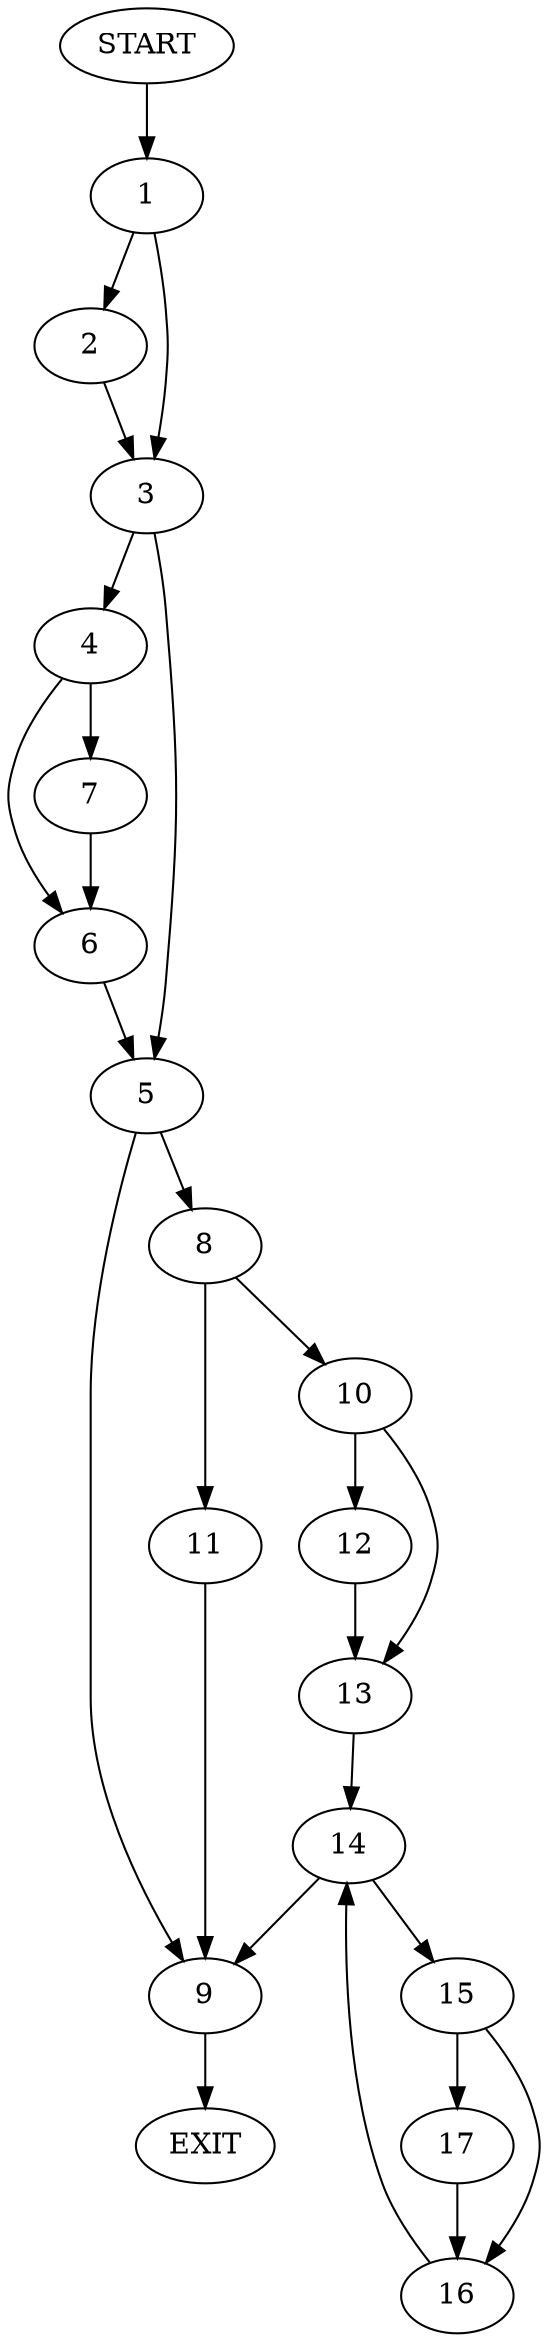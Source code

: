 digraph {
0 [label="START"]
18 [label="EXIT"]
0 -> 1
1 -> 2
1 -> 3
3 -> 4
3 -> 5
2 -> 3
4 -> 6
4 -> 7
5 -> 8
5 -> 9
7 -> 6
6 -> 5
8 -> 10
8 -> 11
9 -> 18
10 -> 12
10 -> 13
11 -> 9
13 -> 14
12 -> 13
14 -> 9
14 -> 15
15 -> 16
15 -> 17
17 -> 16
16 -> 14
}
